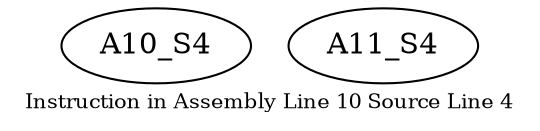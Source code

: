 digraph{
	node [ ]
	edge [ ]
	A10_S4 [ ]
	A11_S4 [ ]
	label = "Instruction in Assembly Line 10 Source Line 4"
	fontsize = "10"
}